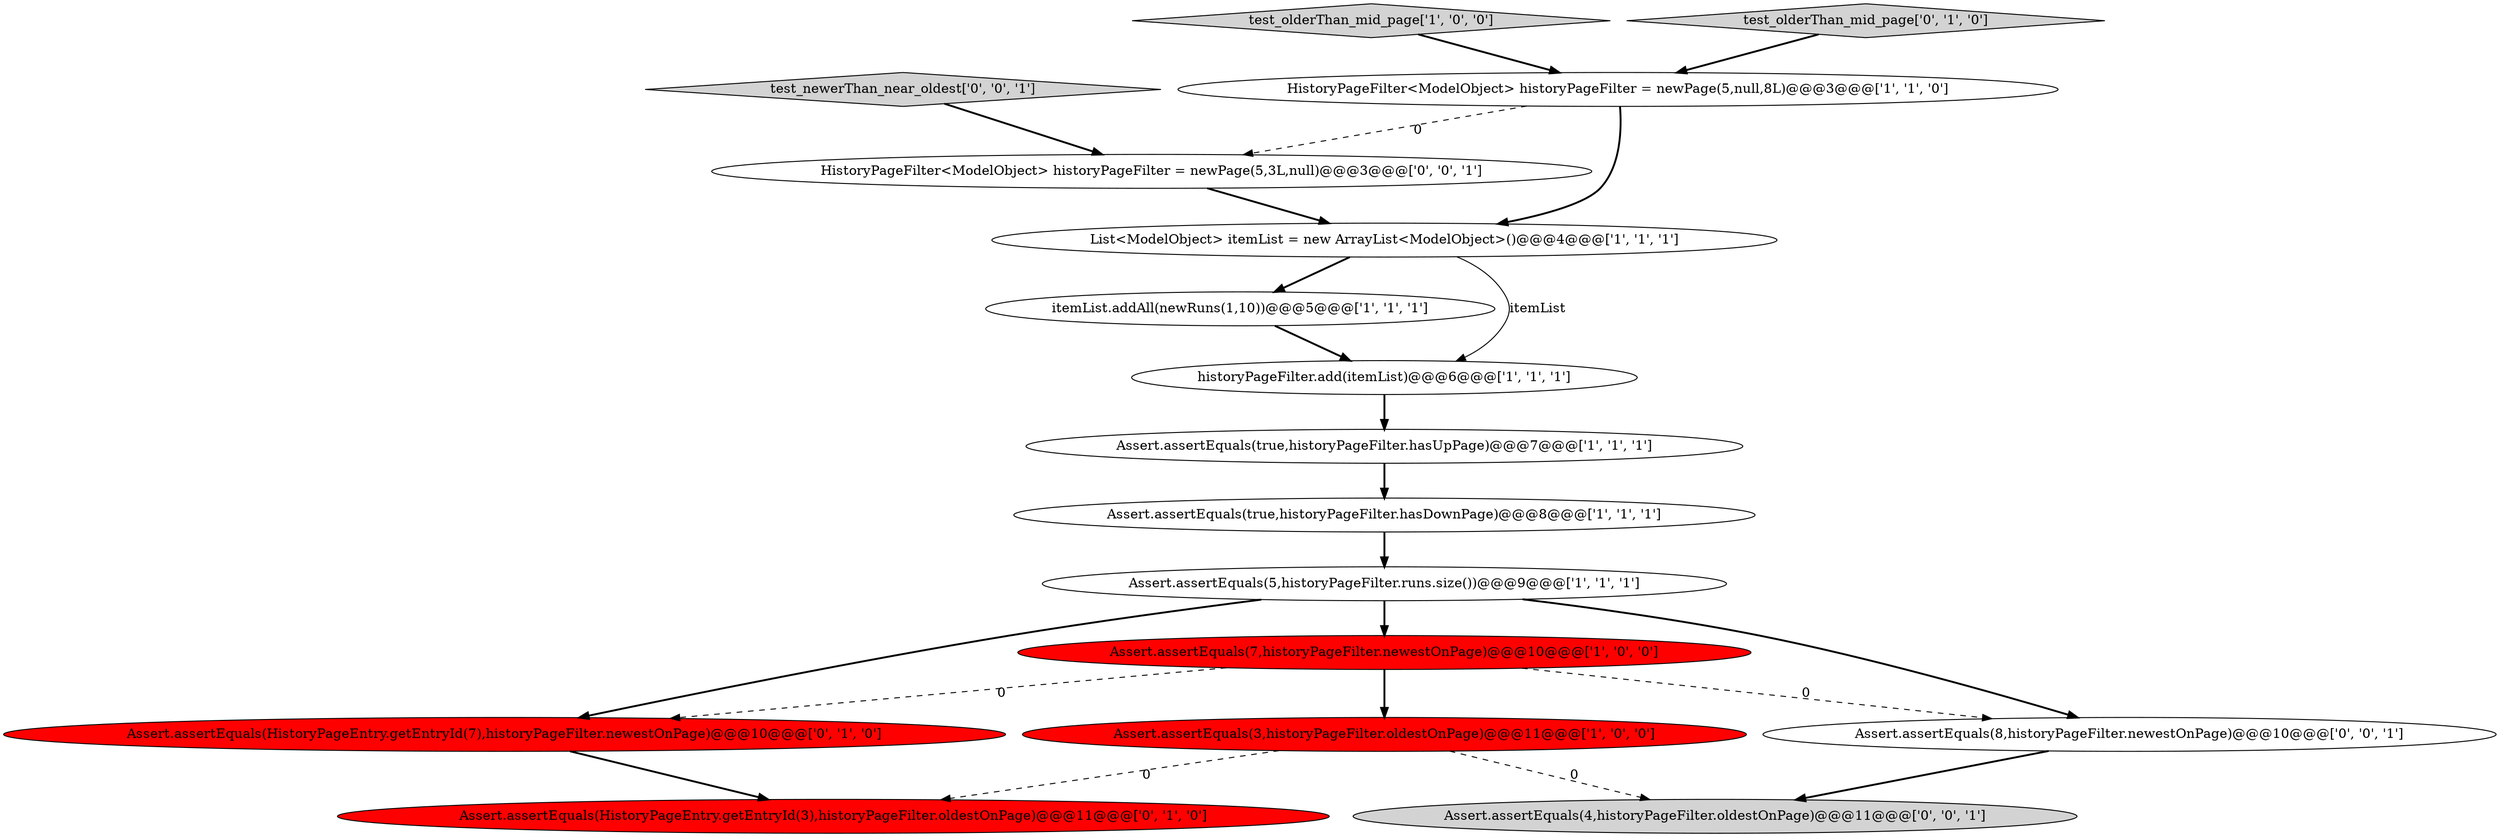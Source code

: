 digraph {
3 [style = filled, label = "Assert.assertEquals(3,historyPageFilter.oldestOnPage)@@@11@@@['1', '0', '0']", fillcolor = red, shape = ellipse image = "AAA1AAABBB1BBB"];
4 [style = filled, label = "Assert.assertEquals(5,historyPageFilter.runs.size())@@@9@@@['1', '1', '1']", fillcolor = white, shape = ellipse image = "AAA0AAABBB1BBB"];
9 [style = filled, label = "test_olderThan_mid_page['1', '0', '0']", fillcolor = lightgray, shape = diamond image = "AAA0AAABBB1BBB"];
5 [style = filled, label = "HistoryPageFilter<ModelObject> historyPageFilter = newPage(5,null,8L)@@@3@@@['1', '1', '0']", fillcolor = white, shape = ellipse image = "AAA0AAABBB1BBB"];
10 [style = filled, label = "Assert.assertEquals(HistoryPageEntry.getEntryId(7),historyPageFilter.newestOnPage)@@@10@@@['0', '1', '0']", fillcolor = red, shape = ellipse image = "AAA1AAABBB2BBB"];
16 [style = filled, label = "Assert.assertEquals(4,historyPageFilter.oldestOnPage)@@@11@@@['0', '0', '1']", fillcolor = lightgray, shape = ellipse image = "AAA0AAABBB3BBB"];
0 [style = filled, label = "Assert.assertEquals(true,historyPageFilter.hasUpPage)@@@7@@@['1', '1', '1']", fillcolor = white, shape = ellipse image = "AAA0AAABBB1BBB"];
11 [style = filled, label = "test_olderThan_mid_page['0', '1', '0']", fillcolor = lightgray, shape = diamond image = "AAA0AAABBB2BBB"];
2 [style = filled, label = "Assert.assertEquals(7,historyPageFilter.newestOnPage)@@@10@@@['1', '0', '0']", fillcolor = red, shape = ellipse image = "AAA1AAABBB1BBB"];
14 [style = filled, label = "Assert.assertEquals(8,historyPageFilter.newestOnPage)@@@10@@@['0', '0', '1']", fillcolor = white, shape = ellipse image = "AAA0AAABBB3BBB"];
1 [style = filled, label = "itemList.addAll(newRuns(1,10))@@@5@@@['1', '1', '1']", fillcolor = white, shape = ellipse image = "AAA0AAABBB1BBB"];
6 [style = filled, label = "historyPageFilter.add(itemList)@@@6@@@['1', '1', '1']", fillcolor = white, shape = ellipse image = "AAA0AAABBB1BBB"];
15 [style = filled, label = "HistoryPageFilter<ModelObject> historyPageFilter = newPage(5,3L,null)@@@3@@@['0', '0', '1']", fillcolor = white, shape = ellipse image = "AAA0AAABBB3BBB"];
8 [style = filled, label = "Assert.assertEquals(true,historyPageFilter.hasDownPage)@@@8@@@['1', '1', '1']", fillcolor = white, shape = ellipse image = "AAA0AAABBB1BBB"];
7 [style = filled, label = "List<ModelObject> itemList = new ArrayList<ModelObject>()@@@4@@@['1', '1', '1']", fillcolor = white, shape = ellipse image = "AAA0AAABBB1BBB"];
13 [style = filled, label = "test_newerThan_near_oldest['0', '0', '1']", fillcolor = lightgray, shape = diamond image = "AAA0AAABBB3BBB"];
12 [style = filled, label = "Assert.assertEquals(HistoryPageEntry.getEntryId(3),historyPageFilter.oldestOnPage)@@@11@@@['0', '1', '0']", fillcolor = red, shape = ellipse image = "AAA1AAABBB2BBB"];
14->16 [style = bold, label=""];
4->10 [style = bold, label=""];
4->14 [style = bold, label=""];
7->1 [style = bold, label=""];
15->7 [style = bold, label=""];
2->3 [style = bold, label=""];
7->6 [style = solid, label="itemList"];
6->0 [style = bold, label=""];
4->2 [style = bold, label=""];
2->10 [style = dashed, label="0"];
11->5 [style = bold, label=""];
1->6 [style = bold, label=""];
3->12 [style = dashed, label="0"];
2->14 [style = dashed, label="0"];
10->12 [style = bold, label=""];
0->8 [style = bold, label=""];
9->5 [style = bold, label=""];
5->7 [style = bold, label=""];
13->15 [style = bold, label=""];
8->4 [style = bold, label=""];
5->15 [style = dashed, label="0"];
3->16 [style = dashed, label="0"];
}
